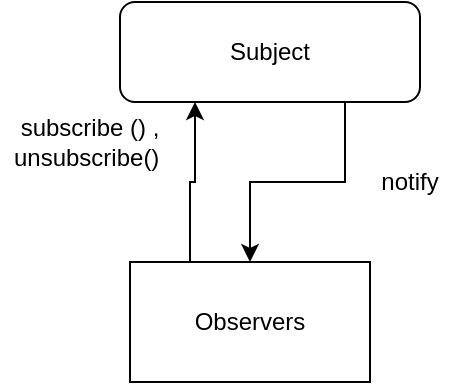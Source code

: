 <mxfile version="13.1.3">
    <diagram id="6hGFLwfOUW9BJ-s0fimq" name="Page-1">
        <mxGraphModel dx="692" dy="581" grid="1" gridSize="10" guides="1" tooltips="1" connect="1" arrows="1" fold="1" page="1" pageScale="1" pageWidth="827" pageHeight="1169" math="0" shadow="0">
            <root>
                <mxCell id="0"/>
                <mxCell id="1" parent="0"/>
                <mxCell id="10" style="edgeStyle=orthogonalEdgeStyle;rounded=0;orthogonalLoop=1;jettySize=auto;html=1;exitX=0.75;exitY=1;exitDx=0;exitDy=0;" edge="1" parent="1" source="2" target="4">
                    <mxGeometry relative="1" as="geometry"/>
                </mxCell>
                <mxCell id="2" value="Subject" style="rounded=1;whiteSpace=wrap;html=1;" vertex="1" parent="1">
                    <mxGeometry x="210" y="80" width="150" height="50" as="geometry"/>
                </mxCell>
                <mxCell id="8" style="edgeStyle=orthogonalEdgeStyle;rounded=0;orthogonalLoop=1;jettySize=auto;html=1;exitX=0.25;exitY=0;exitDx=0;exitDy=0;entryX=0.25;entryY=1;entryDx=0;entryDy=0;" edge="1" parent="1" source="4" target="2">
                    <mxGeometry relative="1" as="geometry"/>
                </mxCell>
                <mxCell id="4" value="Observers" style="rounded=0;whiteSpace=wrap;html=1;" vertex="1" parent="1">
                    <mxGeometry x="215" y="210" width="120" height="60" as="geometry"/>
                </mxCell>
                <mxCell id="9" value="subscribe () ,&lt;br&gt;unsubscribe()&amp;nbsp;" style="text;html=1;strokeColor=none;fillColor=none;align=center;verticalAlign=middle;whiteSpace=wrap;rounded=0;" vertex="1" parent="1">
                    <mxGeometry x="150" y="130" width="90" height="40" as="geometry"/>
                </mxCell>
                <mxCell id="11" value="notify&lt;br&gt;" style="text;html=1;strokeColor=none;fillColor=none;align=center;verticalAlign=middle;whiteSpace=wrap;rounded=0;" vertex="1" parent="1">
                    <mxGeometry x="335" y="160" width="40" height="20" as="geometry"/>
                </mxCell>
            </root>
        </mxGraphModel>
    </diagram>
</mxfile>